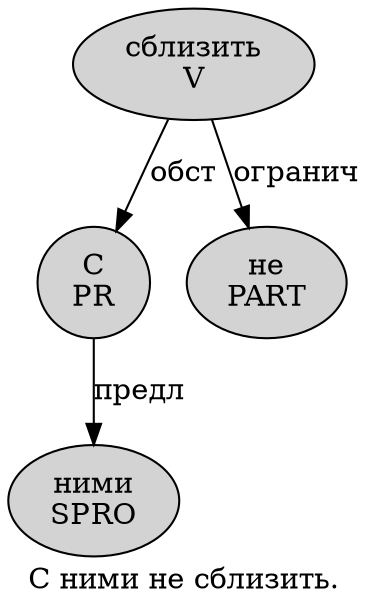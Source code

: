 digraph SENTENCE_1060 {
	graph [label="С ними не сблизить."]
	node [style=filled]
		0 [label="С
PR" color="" fillcolor=lightgray penwidth=1 shape=ellipse]
		1 [label="ними
SPRO" color="" fillcolor=lightgray penwidth=1 shape=ellipse]
		2 [label="не
PART" color="" fillcolor=lightgray penwidth=1 shape=ellipse]
		3 [label="сблизить
V" color="" fillcolor=lightgray penwidth=1 shape=ellipse]
			3 -> 0 [label="обст"]
			3 -> 2 [label="огранич"]
			0 -> 1 [label="предл"]
}